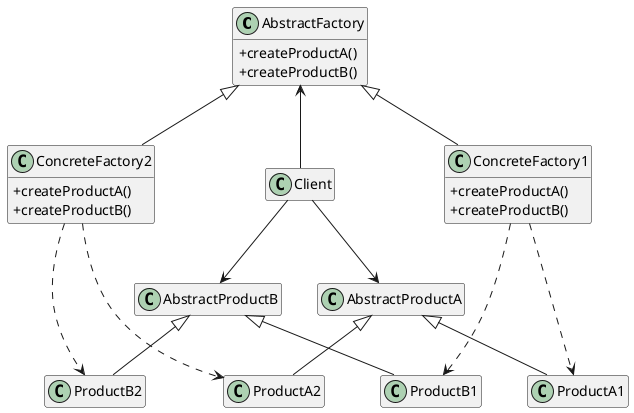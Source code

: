 @startuml
skinparam classAttributeIconSize 0
hide empty members

class AbstractFactory {
    +createProductA()
    +createProductB()
}

class ConcreteFactory1 {
    +createProductA()
    +createProductB()
}

AbstractFactory <|-- ConcreteFactory1

class ConcreteFactory2 {
    +createProductA()
    +createProductB()
}

AbstractFactory <|-- ConcreteFactory2

class Client {
}

AbstractFactory <- Client

class AbstractProductA {
}

Class ProductA2 {
}

AbstractProductA <|--ProductA2

Class ProductA1 {
}

AbstractProductA <|--ProductA1

Client --> AbstractProductA 

class AbstractProductB {
}

Class ProductB2 {
}

AbstractProductB <|--ProductB2

Class ProductB1 {
}

AbstractProductB <|--ProductB1

Client --> AbstractProductB

ConcreteFactory1 ...> ProductA1
ConcreteFactory1 ...> ProductB1

ConcreteFactory2 ...> ProductA2
ConcreteFactory2 ...> ProductB2

@enduml